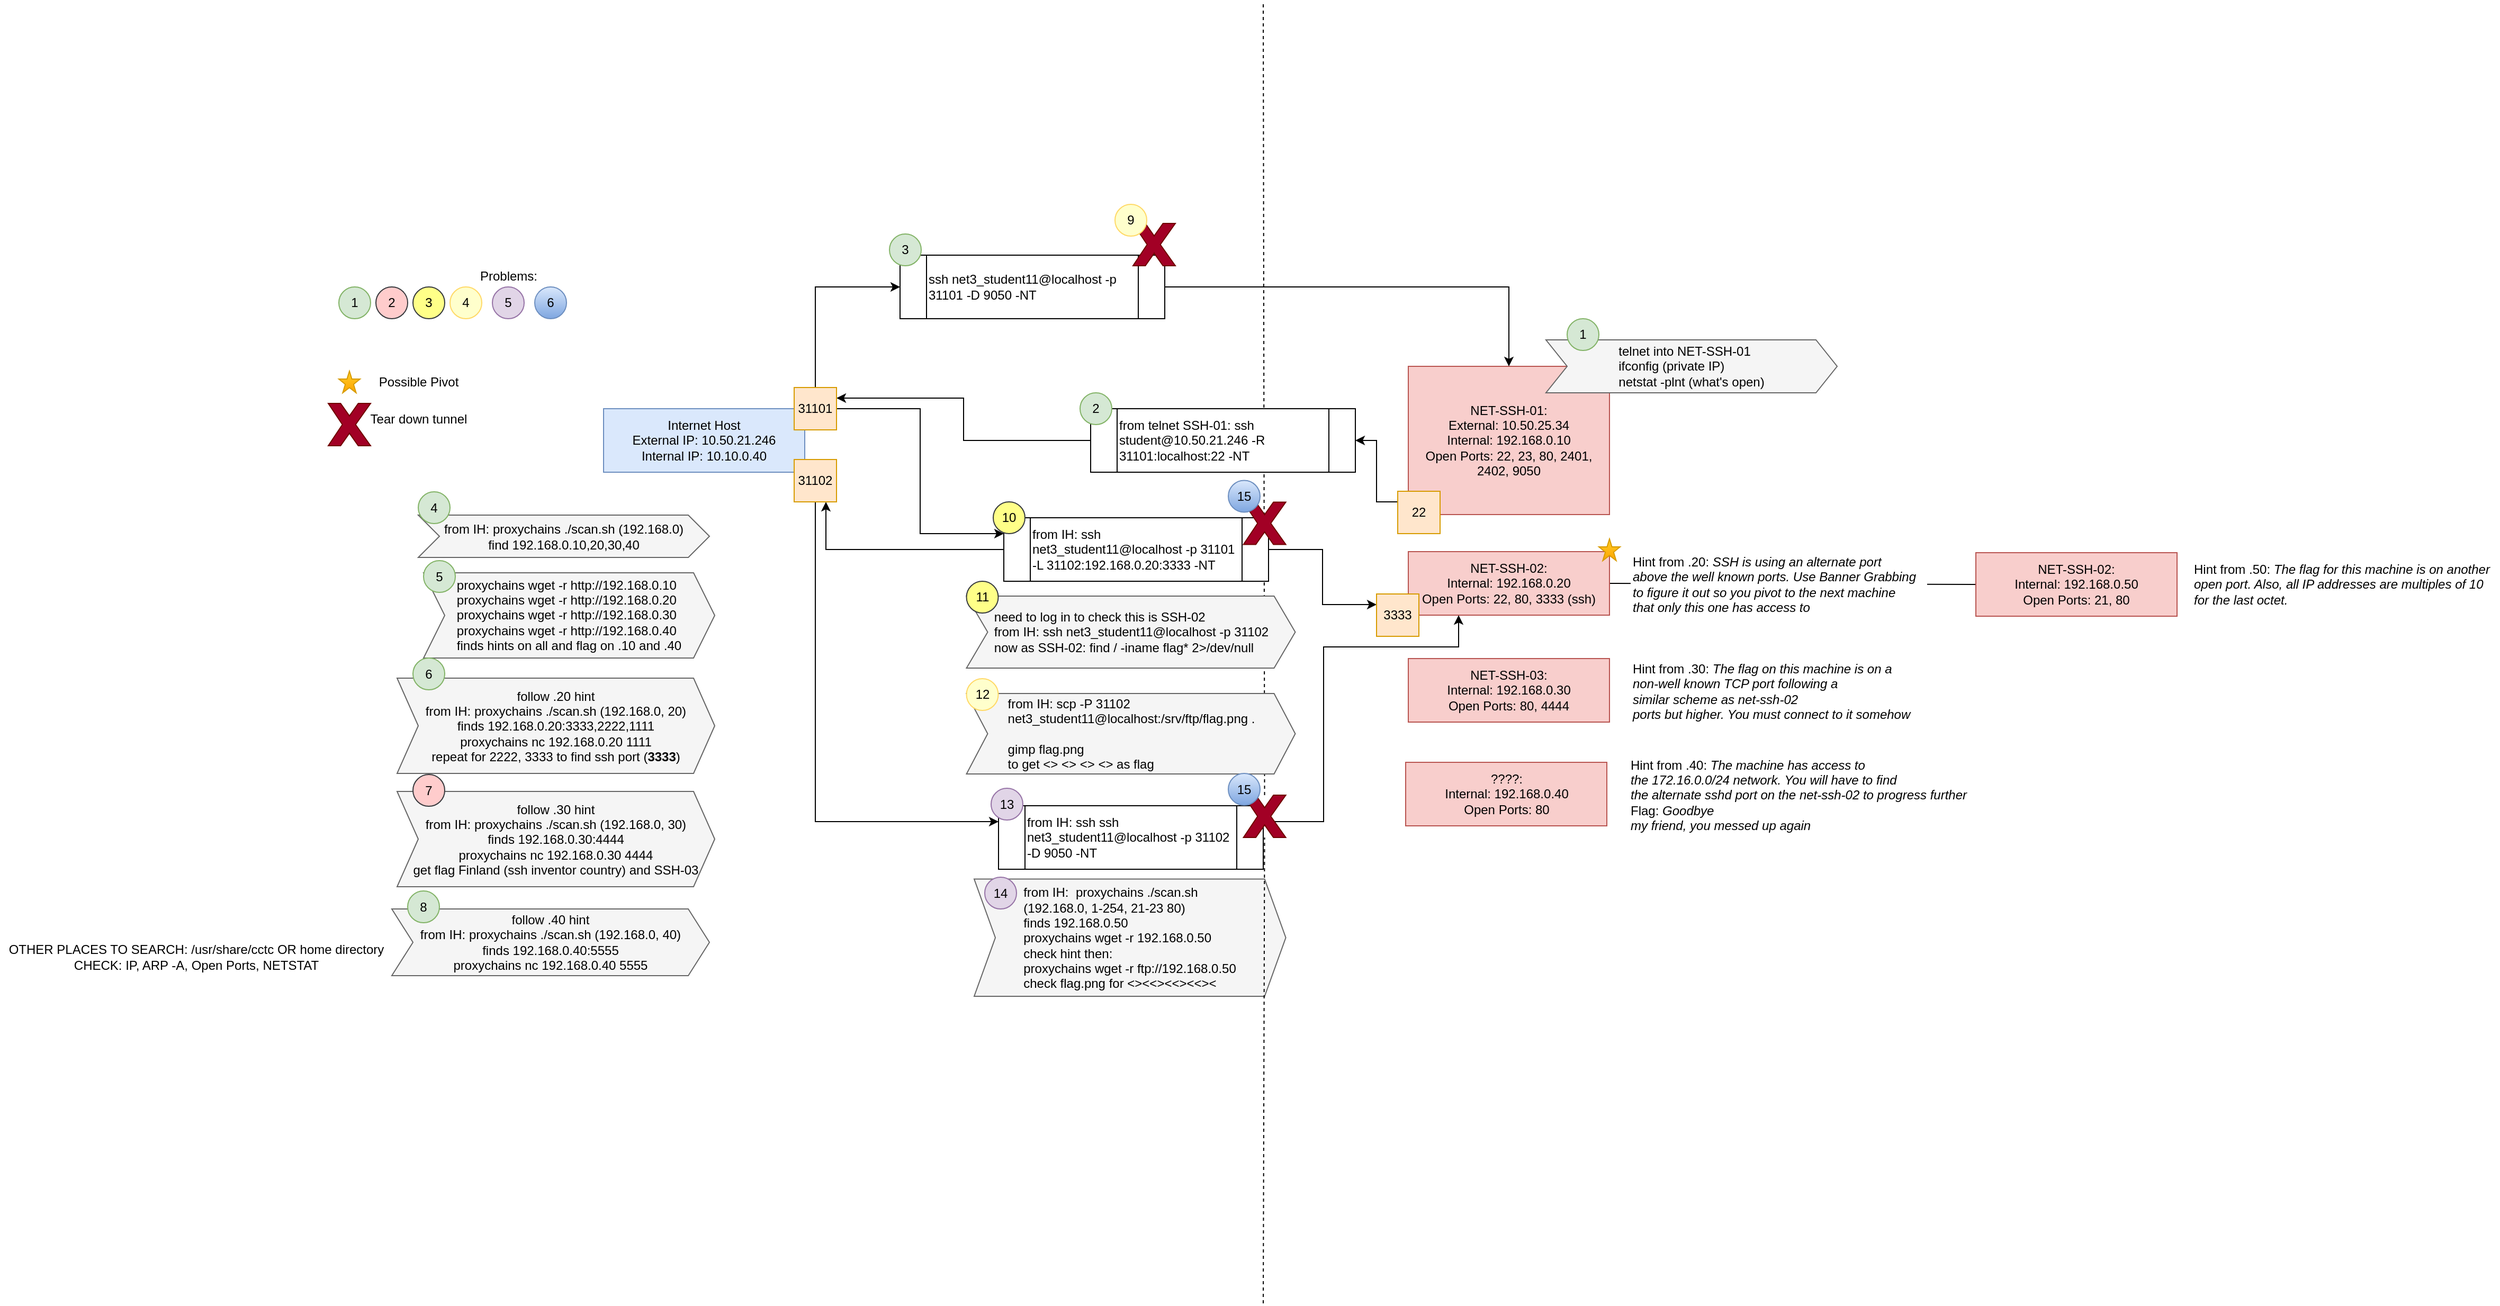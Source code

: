 <mxfile version="16.5.6" type="github"><diagram id="JSSCa7bkJR9PmikTlj4o" name="Page-1"><mxGraphModel dx="1888" dy="1589" grid="1" gridSize="10" guides="1" tooltips="1" connect="1" arrows="1" fold="1" page="1" pageScale="1" pageWidth="850" pageHeight="1100" math="0" shadow="0"><root><mxCell id="0"/><mxCell id="1" parent="0"/><mxCell id="V4ygMix9neK_rHeA2cn2-54" value="" style="endArrow=none;dashed=1;html=1;rounded=0;fontColor=#000000;startArrow=none;" parent="1" source="V4ygMix9neK_rHeA2cn2-55" edge="1"><mxGeometry width="50" height="50" relative="1" as="geometry"><mxPoint x="503" y="1040" as="sourcePoint"/><mxPoint x="503" y="-190" as="targetPoint"/></mxGeometry></mxCell><mxCell id="V4ygMix9neK_rHeA2cn2-47" value="" style="endArrow=none;html=1;rounded=0;fontColor=#99FF99;exitX=1;exitY=0.5;exitDx=0;exitDy=0;entryX=0;entryY=0.5;entryDx=0;entryDy=0;" parent="1" source="duze3X__lLn2EJtRwXXi-15" target="V4ygMix9neK_rHeA2cn2-45" edge="1"><mxGeometry width="50" height="50" relative="1" as="geometry"><mxPoint x="820" y="520" as="sourcePoint"/><mxPoint x="1170" y="360" as="targetPoint"/></mxGeometry></mxCell><mxCell id="2QfLTyrHY2M2lkCo5Ux--1" value="Internet Host&lt;br&gt;External IP: 10.50.21.246&lt;br&gt;Internal IP: 10.10.0.40" style="rounded=0;whiteSpace=wrap;html=1;fillColor=#dae8fc;strokeColor=#6c8ebf;" parent="1" vertex="1"><mxGeometry x="-120" y="195" width="190" height="60" as="geometry"/></mxCell><mxCell id="2QfLTyrHY2M2lkCo5Ux--8" value="NET-SSH-01:&lt;br&gt;External: 10.50.25.34&lt;br&gt;Internal:&amp;nbsp;192.168.0.10&lt;br&gt;Open Ports: 22, 23, 80, 2401, 2402, 9050" style="rounded=0;whiteSpace=wrap;html=1;fillColor=#f8cecc;strokeColor=#b85450;" parent="1" vertex="1"><mxGeometry x="640" y="155" width="190" height="140" as="geometry"/></mxCell><mxCell id="duze3X__lLn2EJtRwXXi-10" style="edgeStyle=orthogonalEdgeStyle;rounded=0;orthogonalLoop=1;jettySize=auto;html=1;exitX=0;exitY=0.5;exitDx=0;exitDy=0;entryX=1;entryY=0.25;entryDx=0;entryDy=0;" parent="1" source="duze3X__lLn2EJtRwXXi-2" target="duze3X__lLn2EJtRwXXi-9" edge="1"><mxGeometry relative="1" as="geometry"/></mxCell><mxCell id="duze3X__lLn2EJtRwXXi-2" value="from telnet SSH-01: ssh student@10.50.21.246 -R 31101:localhost:22 -NT" style="shape=process;whiteSpace=wrap;html=1;backgroundOutline=1;align=left;" parent="1" vertex="1"><mxGeometry x="340" y="195" width="250" height="60" as="geometry"/></mxCell><mxCell id="duze3X__lLn2EJtRwXXi-6" style="edgeStyle=orthogonalEdgeStyle;rounded=0;orthogonalLoop=1;jettySize=auto;html=1;exitX=0;exitY=0.25;exitDx=0;exitDy=0;entryX=1;entryY=0.5;entryDx=0;entryDy=0;" parent="1" source="duze3X__lLn2EJtRwXXi-5" target="duze3X__lLn2EJtRwXXi-2" edge="1"><mxGeometry relative="1" as="geometry"/></mxCell><mxCell id="duze3X__lLn2EJtRwXXi-5" value="22" style="whiteSpace=wrap;html=1;aspect=fixed;fillColor=#ffe6cc;strokeColor=#d79b00;" parent="1" vertex="1"><mxGeometry x="630" y="273" width="40" height="40" as="geometry"/></mxCell><mxCell id="duze3X__lLn2EJtRwXXi-13" style="edgeStyle=orthogonalEdgeStyle;rounded=0;orthogonalLoop=1;jettySize=auto;html=1;exitX=0.5;exitY=0;exitDx=0;exitDy=0;entryX=0;entryY=0.5;entryDx=0;entryDy=0;" parent="1" source="duze3X__lLn2EJtRwXXi-9" target="duze3X__lLn2EJtRwXXi-11" edge="1"><mxGeometry relative="1" as="geometry"/></mxCell><mxCell id="V4ygMix9neK_rHeA2cn2-27" style="edgeStyle=orthogonalEdgeStyle;rounded=0;orthogonalLoop=1;jettySize=auto;html=1;exitX=1;exitY=0.5;exitDx=0;exitDy=0;entryX=0;entryY=0.25;entryDx=0;entryDy=0;" parent="1" source="duze3X__lLn2EJtRwXXi-9" target="V4ygMix9neK_rHeA2cn2-17" edge="1"><mxGeometry relative="1" as="geometry"/></mxCell><mxCell id="duze3X__lLn2EJtRwXXi-9" value="31101" style="whiteSpace=wrap;html=1;aspect=fixed;fillColor=#ffe6cc;strokeColor=#d79b00;" parent="1" vertex="1"><mxGeometry x="60" y="175" width="40" height="40" as="geometry"/></mxCell><mxCell id="duze3X__lLn2EJtRwXXi-14" style="edgeStyle=orthogonalEdgeStyle;rounded=0;orthogonalLoop=1;jettySize=auto;html=1;exitX=1;exitY=0.5;exitDx=0;exitDy=0;entryX=0.5;entryY=0;entryDx=0;entryDy=0;" parent="1" source="duze3X__lLn2EJtRwXXi-11" target="2QfLTyrHY2M2lkCo5Ux--8" edge="1"><mxGeometry relative="1" as="geometry"/></mxCell><mxCell id="duze3X__lLn2EJtRwXXi-11" value="ssh net3_student11@localhost -p 31101 -D 9050 -NT" style="shape=process;whiteSpace=wrap;html=1;backgroundOutline=1;align=left;" parent="1" vertex="1"><mxGeometry x="160" y="50" width="250" height="60" as="geometry"/></mxCell><mxCell id="duze3X__lLn2EJtRwXXi-12" value="3" style="ellipse;whiteSpace=wrap;html=1;aspect=fixed;fillColor=#d5e8d4;strokeColor=#82b366;" parent="1" vertex="1"><mxGeometry x="150" y="30" width="30" height="30" as="geometry"/></mxCell><mxCell id="duze3X__lLn2EJtRwXXi-15" value="NET-SSH-02:&lt;br&gt;Internal:&amp;nbsp;192.168.0.20&lt;br&gt;Open Ports: 22, 80, 3333 (ssh)" style="rounded=0;whiteSpace=wrap;html=1;fillColor=#f8cecc;strokeColor=#b85450;" parent="1" vertex="1"><mxGeometry x="640" y="330" width="190" height="60" as="geometry"/></mxCell><mxCell id="duze3X__lLn2EJtRwXXi-16" value="NET-SSH-03:&lt;br&gt;Internal:&amp;nbsp;192.168.0.30&lt;br&gt;Open Ports: 80, 4444" style="rounded=0;whiteSpace=wrap;html=1;fillColor=#f8cecc;strokeColor=#b85450;" parent="1" vertex="1"><mxGeometry x="640" y="431" width="190" height="60" as="geometry"/></mxCell><mxCell id="duze3X__lLn2EJtRwXXi-17" value="????:&lt;br&gt;Internal:&amp;nbsp;192.168.0.40&lt;br&gt;Open Ports: 80" style="rounded=0;whiteSpace=wrap;html=1;fillColor=#f8cecc;strokeColor=#b85450;" parent="1" vertex="1"><mxGeometry x="637.5" y="529" width="190" height="60" as="geometry"/></mxCell><mxCell id="duze3X__lLn2EJtRwXXi-18" value="&lt;span style=&quot;color: rgb(0 , 0 , 0) ; text-align: left&quot;&gt;from IH:&amp;nbsp;&lt;/span&gt;&lt;font color=&quot;#000000&quot;&gt;proxychains ./scan.sh (192.168.0)&lt;br&gt;find 192.168.0.10,20,30,40&lt;br&gt;&lt;/font&gt;" style="shape=step;perimeter=stepPerimeter;whiteSpace=wrap;html=1;fixedSize=1;align=center;fillColor=#f5f5f5;fontColor=#333333;strokeColor=#666666;" parent="1" vertex="1"><mxGeometry x="-295" y="295.5" width="275" height="40" as="geometry"/></mxCell><mxCell id="mYg_Y59IcBYT0eOCHOQk-1" value="&lt;div style=&quot;text-align: left&quot;&gt;&lt;span style=&quot;color: rgb(0 , 0 , 0)&quot;&gt;telnet into NET-SSH-01&amp;nbsp;&lt;/span&gt;&lt;/div&gt;&lt;div style=&quot;text-align: left&quot;&gt;&lt;span style=&quot;color: rgb(0 , 0 , 0)&quot;&gt;ifconfig (private IP)&lt;/span&gt;&lt;/div&gt;&lt;div style=&quot;text-align: left&quot;&gt;&lt;span style=&quot;color: rgb(0 , 0 , 0)&quot;&gt;netstat -plnt (what's open)&lt;/span&gt;&lt;/div&gt;" style="shape=step;perimeter=stepPerimeter;whiteSpace=wrap;html=1;fixedSize=1;align=center;fillColor=#f5f5f5;fontColor=#333333;strokeColor=#666666;" parent="1" vertex="1"><mxGeometry x="770" y="130" width="275" height="50" as="geometry"/></mxCell><mxCell id="duze3X__lLn2EJtRwXXi-3" value="1" style="ellipse;whiteSpace=wrap;html=1;aspect=fixed;fillColor=#d5e8d4;strokeColor=#82b366;" parent="1" vertex="1"><mxGeometry x="790" y="110" width="30" height="30" as="geometry"/></mxCell><mxCell id="duze3X__lLn2EJtRwXXi-19" value="2" style="ellipse;whiteSpace=wrap;html=1;aspect=fixed;fillColor=#d5e8d4;strokeColor=#82b366;" parent="1" vertex="1"><mxGeometry x="330" y="180" width="30" height="30" as="geometry"/></mxCell><mxCell id="duze3X__lLn2EJtRwXXi-20" value="4" style="ellipse;whiteSpace=wrap;html=1;aspect=fixed;fillColor=#d5e8d4;strokeColor=#82b366;" parent="1" vertex="1"><mxGeometry x="-295" y="273.5" width="30" height="30" as="geometry"/></mxCell><mxCell id="duze3X__lLn2EJtRwXXi-21" value="&lt;div style=&quot;text-align: left&quot;&gt;&lt;span style=&quot;color: rgb(0 , 0 , 0)&quot;&gt;proxychains wget -r http://192.168.0.10&lt;/span&gt;&lt;/div&gt;&lt;div style=&quot;text-align: left&quot;&gt;&lt;span style=&quot;color: rgb(0 , 0 , 0)&quot;&gt;proxychains wget -r http://192.168.0.20&lt;/span&gt;&lt;span style=&quot;color: rgb(0 , 0 , 0)&quot;&gt;&lt;br&gt;&lt;/span&gt;&lt;/div&gt;&lt;div style=&quot;text-align: left&quot;&gt;&lt;span style=&quot;color: rgb(0 , 0 , 0)&quot;&gt;proxychains wget -r http://192.168.0.30&lt;/span&gt;&lt;span style=&quot;color: rgb(0 , 0 , 0)&quot;&gt;&lt;br&gt;&lt;/span&gt;&lt;/div&gt;&lt;div style=&quot;text-align: left&quot;&gt;&lt;span style=&quot;color: rgb(0 , 0 , 0)&quot;&gt;proxychains wget -r http://192.168.0.40&lt;/span&gt;&lt;span style=&quot;color: rgb(0 , 0 , 0)&quot;&gt;&lt;br&gt;&lt;/span&gt;&lt;/div&gt;&lt;div style=&quot;text-align: left&quot;&gt;&lt;span style=&quot;color: rgb(0 , 0 , 0)&quot;&gt;finds hints on all and flag on .10 and .40&lt;/span&gt;&lt;/div&gt;" style="shape=step;perimeter=stepPerimeter;whiteSpace=wrap;html=1;fixedSize=1;align=center;fillColor=#f5f5f5;fontColor=#333333;strokeColor=#666666;" parent="1" vertex="1"><mxGeometry x="-290" y="350" width="275" height="80.5" as="geometry"/></mxCell><mxCell id="duze3X__lLn2EJtRwXXi-22" value="5" style="ellipse;whiteSpace=wrap;html=1;aspect=fixed;fillColor=#d5e8d4;strokeColor=#82b366;" parent="1" vertex="1"><mxGeometry x="-290" y="338.5" width="30" height="30" as="geometry"/></mxCell><mxCell id="duze3X__lLn2EJtRwXXi-23" value="Problems:" style="text;html=1;align=center;verticalAlign=middle;resizable=0;points=[];autosize=1;strokeColor=none;fillColor=none;" parent="1" vertex="1"><mxGeometry x="-245" y="60" width="70" height="20" as="geometry"/></mxCell><mxCell id="duze3X__lLn2EJtRwXXi-24" value="Hint from .20:&amp;nbsp;&lt;i&gt;&lt;span style=&quot;font-size: 9pt ; line-height: 107%&quot;&gt;SSH is using an alternate port &lt;br&gt;above the well known ports. Use Banner Grabbing &lt;br&gt;to figure it out so you pivot to the next machine &lt;br&gt;that only this one has access to&lt;/span&gt;&lt;/i&gt;" style="text;html=1;align=left;verticalAlign=middle;resizable=0;points=[];autosize=1;strokeColor=none;fillColor=#FFFFFF;" parent="1" vertex="1"><mxGeometry x="850" y="331" width="280" height="60" as="geometry"/></mxCell><mxCell id="duze3X__lLn2EJtRwXXi-25" value="Hint from .30: &lt;i&gt;The flag on this machine is on a &lt;br&gt;non-well known TCP port following a &lt;br&gt;similar scheme as net-ssh-02 &lt;br&gt;ports but higher. You must connect to it somehow&amp;nbsp;&lt;/i&gt;&amp;nbsp;" style="text;html=1;align=left;verticalAlign=middle;resizable=0;points=[];autosize=1;strokeColor=none;fillColor=none;" parent="1" vertex="1"><mxGeometry x="850" y="432" width="280" height="60" as="geometry"/></mxCell><mxCell id="duze3X__lLn2EJtRwXXi-27" value="&lt;div&gt;Hint from .40: &lt;i&gt;The machine has access to&amp;nbsp;&lt;/i&gt;&lt;/div&gt;&lt;div&gt;&lt;i&gt;the 172.16.0.0/24 network. You will have to find&amp;nbsp;&lt;/i&gt;&lt;/div&gt;&lt;div&gt;&lt;i&gt;the alternate sshd port on the net-ssh-02 to progress further&lt;/i&gt;&lt;/div&gt;&lt;div&gt;Flag: &lt;i&gt;Goodbye&lt;/i&gt;&lt;/div&gt;&lt;div&gt;&lt;i&gt;my friend, you messed up again&lt;/i&gt;&lt;/div&gt;" style="text;html=1;align=left;verticalAlign=middle;resizable=0;points=[];autosize=1;strokeColor=none;fillColor=none;" parent="1" vertex="1"><mxGeometry x="847.5" y="520" width="330" height="80" as="geometry"/></mxCell><mxCell id="V4ygMix9neK_rHeA2cn2-1" value="&lt;span style=&quot;color: rgb(0 , 0 , 0) ; text-align: left&quot;&gt;follow .20 hint&lt;br&gt;from IH:&amp;nbsp;&lt;/span&gt;&lt;font color=&quot;#000000&quot;&gt;proxychains ./scan.sh (192.168.0, 20)&lt;br&gt;finds 192.168.0.20:3333,2222,1111&lt;br&gt;&lt;/font&gt;&lt;span style=&quot;color: rgb(0 , 0 , 0)&quot;&gt;proxychains nc 192.168.0.20 1111&lt;/span&gt;&lt;br style=&quot;color: rgb(0 , 0 , 0)&quot;&gt;&lt;span style=&quot;color: rgb(0 , 0 , 0)&quot;&gt;repeat for 2222, 3333 to find ssh port (&lt;/span&gt;&lt;b style=&quot;color: rgb(0 , 0 , 0)&quot;&gt;3333&lt;/b&gt;&lt;span style=&quot;color: rgb(0 , 0 , 0)&quot;&gt;)&lt;/span&gt;&lt;font color=&quot;#000000&quot;&gt;&lt;br&gt;&lt;/font&gt;" style="shape=step;perimeter=stepPerimeter;whiteSpace=wrap;html=1;fixedSize=1;align=center;fillColor=#f5f5f5;fontColor=#333333;strokeColor=#666666;" parent="1" vertex="1"><mxGeometry x="-315" y="449.5" width="300" height="90" as="geometry"/></mxCell><mxCell id="V4ygMix9neK_rHeA2cn2-2" value="6" style="ellipse;whiteSpace=wrap;html=1;aspect=fixed;fillColor=#d5e8d4;strokeColor=#82b366;" parent="1" vertex="1"><mxGeometry x="-300" y="430.5" width="30" height="30" as="geometry"/></mxCell><mxCell id="V4ygMix9neK_rHeA2cn2-7" value="&lt;span style=&quot;color: rgb(0 , 0 , 0) ; text-align: left&quot;&gt;follow .30 hint&lt;br&gt;from IH:&amp;nbsp;&lt;/span&gt;&lt;font color=&quot;#000000&quot;&gt;proxychains ./scan.sh (192.168.0, 30)&lt;br&gt;finds 192.168.0.30:4444&lt;br&gt;&lt;/font&gt;&lt;span style=&quot;color: rgb(0 , 0 , 0)&quot;&gt;proxychains nc 192.168.0.30 4444&lt;br&gt;&lt;/span&gt;&lt;font color=&quot;#000000&quot;&gt;get flag Finland (ssh inventor country) and SSH-03&lt;br&gt;&lt;/font&gt;" style="shape=step;perimeter=stepPerimeter;whiteSpace=wrap;html=1;fixedSize=1;align=center;fillColor=#f5f5f5;fontColor=#333333;strokeColor=#666666;" parent="1" vertex="1"><mxGeometry x="-315" y="556.5" width="300" height="90" as="geometry"/></mxCell><mxCell id="V4ygMix9neK_rHeA2cn2-4" value="7" style="ellipse;whiteSpace=wrap;html=1;aspect=fixed;fillColor=#ffcccc;strokeColor=#36393d;" parent="1" vertex="1"><mxGeometry x="-300" y="540.5" width="30" height="30" as="geometry"/></mxCell><mxCell id="V4ygMix9neK_rHeA2cn2-10" value="&lt;span style=&quot;color: rgb(0 , 0 , 0) ; text-align: left&quot;&gt;follow .40 hint&lt;br&gt;from IH:&amp;nbsp;&lt;/span&gt;&lt;font color=&quot;#000000&quot;&gt;proxychains ./scan.sh (192.168.0, 40)&lt;br&gt;finds 192.168.0.40:5555&lt;br&gt;&lt;/font&gt;&lt;span style=&quot;color: rgb(0 , 0 , 0)&quot;&gt;proxychains nc 192.168.0.40 5555&lt;/span&gt;&lt;font color=&quot;#000000&quot;&gt;&lt;br&gt;&lt;/font&gt;" style="shape=step;perimeter=stepPerimeter;whiteSpace=wrap;html=1;fixedSize=1;align=center;fillColor=#f5f5f5;fontColor=#333333;strokeColor=#666666;" parent="1" vertex="1"><mxGeometry x="-320" y="667.5" width="300" height="63" as="geometry"/></mxCell><mxCell id="V4ygMix9neK_rHeA2cn2-11" value="8" style="ellipse;whiteSpace=wrap;html=1;aspect=fixed;fillColor=#d5e8d4;strokeColor=#82b366;" parent="1" vertex="1"><mxGeometry x="-305" y="650.5" width="30" height="30" as="geometry"/></mxCell><mxCell id="V4ygMix9neK_rHeA2cn2-12" value="&lt;div&gt;OTHER PLACES TO SEARCH: /usr/share/cctc OR home directory&lt;/div&gt;&lt;div&gt;CHECK: IP, ARP -A, Open Ports, NETSTAT&lt;/div&gt;" style="text;html=1;align=center;verticalAlign=middle;resizable=0;points=[];autosize=1;strokeColor=none;fillColor=none;" parent="1" vertex="1"><mxGeometry x="-690" y="697.5" width="370" height="30" as="geometry"/></mxCell><mxCell id="V4ygMix9neK_rHeA2cn2-13" value="" style="verticalLabelPosition=bottom;verticalAlign=top;html=1;shape=mxgraph.basic.x;fillColor=#a20025;fontColor=#ffffff;strokeColor=#6F0000;" parent="1" vertex="1"><mxGeometry x="380" y="20" width="40" height="40" as="geometry"/></mxCell><mxCell id="V4ygMix9neK_rHeA2cn2-16" value="9" style="ellipse;whiteSpace=wrap;html=1;aspect=fixed;fillColor=#FFFFCC;strokeColor=#FFD966;" parent="1" vertex="1"><mxGeometry x="363" y="2" width="30" height="30" as="geometry"/></mxCell><mxCell id="V4ygMix9neK_rHeA2cn2-22" style="edgeStyle=orthogonalEdgeStyle;rounded=0;orthogonalLoop=1;jettySize=auto;html=1;exitX=1;exitY=0.5;exitDx=0;exitDy=0;entryX=0;entryY=0.25;entryDx=0;entryDy=0;" parent="1" source="V4ygMix9neK_rHeA2cn2-17" target="V4ygMix9neK_rHeA2cn2-21" edge="1"><mxGeometry relative="1" as="geometry"/></mxCell><mxCell id="V4ygMix9neK_rHeA2cn2-28" style="edgeStyle=orthogonalEdgeStyle;rounded=0;orthogonalLoop=1;jettySize=auto;html=1;exitX=0;exitY=0.5;exitDx=0;exitDy=0;entryX=0.75;entryY=1;entryDx=0;entryDy=0;" parent="1" source="V4ygMix9neK_rHeA2cn2-17" target="V4ygMix9neK_rHeA2cn2-29" edge="1"><mxGeometry relative="1" as="geometry"><mxPoint x="40" y="280" as="targetPoint"/></mxGeometry></mxCell><mxCell id="V4ygMix9neK_rHeA2cn2-17" value="from IH:&amp;nbsp;ssh net3_student11@localhost -p 31101 -L 31102:192.168.0.20:3333 -NT" style="shape=process;whiteSpace=wrap;html=1;backgroundOutline=1;align=left;" parent="1" vertex="1"><mxGeometry x="258" y="298" width="250" height="60" as="geometry"/></mxCell><mxCell id="V4ygMix9neK_rHeA2cn2-18" value="10" style="ellipse;whiteSpace=wrap;html=1;aspect=fixed;fillColor=#ffff88;strokeColor=#36393d;" parent="1" vertex="1"><mxGeometry x="248" y="283" width="30" height="30" as="geometry"/></mxCell><mxCell id="V4ygMix9neK_rHeA2cn2-21" value="3333" style="whiteSpace=wrap;html=1;aspect=fixed;fillColor=#ffe6cc;strokeColor=#d79b00;" parent="1" vertex="1"><mxGeometry x="610" y="370" width="40" height="40" as="geometry"/></mxCell><mxCell id="V4ygMix9neK_rHeA2cn2-24" value="&lt;div style=&quot;text-align: left&quot;&gt;&lt;span style=&quot;color: rgb(0 , 0 , 0)&quot;&gt;need to log in to check this is SSH-02&lt;/span&gt;&lt;br style=&quot;color: rgb(0 , 0 , 0)&quot;&gt;&lt;span style=&quot;color: rgb(0 , 0 , 0)&quot;&gt;from IH:&amp;nbsp;ssh net3_student11@localhost -p 31102&lt;/span&gt;&lt;br&gt;&lt;/div&gt;&lt;div style=&quot;text-align: left&quot;&gt;&lt;span style=&quot;color: rgb(0 , 0 , 0)&quot;&gt;now as SSH-02: find / -iname flag* 2&amp;gt;/dev/null&lt;/span&gt;&lt;br&gt;&lt;/div&gt;" style="shape=step;perimeter=stepPerimeter;html=1;fixedSize=1;align=center;fillColor=#f5f5f5;fontColor=#333333;strokeColor=#666666;whiteSpace=wrap;" parent="1" vertex="1"><mxGeometry x="222.75" y="372" width="310.5" height="68" as="geometry"/></mxCell><mxCell id="V4ygMix9neK_rHeA2cn2-25" value="11" style="ellipse;whiteSpace=wrap;html=1;aspect=fixed;fillColor=#ffff88;strokeColor=#36393d;" parent="1" vertex="1"><mxGeometry x="222.75" y="358" width="30" height="30" as="geometry"/></mxCell><mxCell id="V4ygMix9neK_rHeA2cn2-33" style="edgeStyle=orthogonalEdgeStyle;rounded=0;orthogonalLoop=1;jettySize=auto;html=1;exitX=0.5;exitY=1;exitDx=0;exitDy=0;entryX=0;entryY=0.25;entryDx=0;entryDy=0;fontColor=#99FF99;" parent="1" source="V4ygMix9neK_rHeA2cn2-29" target="V4ygMix9neK_rHeA2cn2-32" edge="1"><mxGeometry relative="1" as="geometry"/></mxCell><mxCell id="V4ygMix9neK_rHeA2cn2-29" value="31102" style="whiteSpace=wrap;html=1;aspect=fixed;fillColor=#ffe6cc;strokeColor=#d79b00;" parent="1" vertex="1"><mxGeometry x="60" y="243" width="40" height="40" as="geometry"/></mxCell><mxCell id="V4ygMix9neK_rHeA2cn2-30" value="&lt;div style=&quot;text-align: left&quot;&gt;&lt;font color=&quot;#000000&quot;&gt;from IH: scp -P 31102&amp;nbsp;&lt;/font&gt;&lt;/div&gt;&lt;div style=&quot;text-align: left&quot;&gt;&lt;font color=&quot;#000000&quot;&gt;net3_student11@localhost:/srv/ftp/flag.png .&lt;/font&gt;&lt;br&gt;&lt;/div&gt;&lt;div style=&quot;text-align: left&quot;&gt;&lt;font color=&quot;#000000&quot;&gt;&lt;br&gt;&lt;/font&gt;&lt;/div&gt;&lt;div style=&quot;text-align: left&quot;&gt;&lt;font color=&quot;#000000&quot;&gt;gimp flag.png&lt;/font&gt;&lt;/div&gt;&lt;div style=&quot;text-align: left&quot;&gt;&lt;font color=&quot;#000000&quot;&gt;to get &amp;lt;&amp;gt; &amp;lt;&amp;gt; &amp;lt;&amp;gt; &amp;lt;&amp;gt; as flag&lt;/font&gt;&lt;/div&gt;" style="shape=step;perimeter=stepPerimeter;html=1;fixedSize=1;align=center;fillColor=#f5f5f5;fontColor=#333333;strokeColor=#666666;whiteSpace=wrap;" parent="1" vertex="1"><mxGeometry x="222.75" y="464" width="310.5" height="76" as="geometry"/></mxCell><mxCell id="V4ygMix9neK_rHeA2cn2-31" value="12" style="ellipse;whiteSpace=wrap;html=1;aspect=fixed;fillColor=#FFFFCC;strokeColor=#FFD966;" parent="1" vertex="1"><mxGeometry x="222.75" y="450" width="30" height="30" as="geometry"/></mxCell><mxCell id="V4ygMix9neK_rHeA2cn2-34" style="edgeStyle=orthogonalEdgeStyle;rounded=0;orthogonalLoop=1;jettySize=auto;html=1;exitX=1;exitY=0.25;exitDx=0;exitDy=0;entryX=0.25;entryY=1;entryDx=0;entryDy=0;fontColor=#99FF99;" parent="1" source="V4ygMix9neK_rHeA2cn2-32" target="duze3X__lLn2EJtRwXXi-15" edge="1"><mxGeometry relative="1" as="geometry"><Array as="points"><mxPoint x="560" y="585"/><mxPoint x="560" y="420"/><mxPoint x="688" y="420"/></Array></mxGeometry></mxCell><mxCell id="V4ygMix9neK_rHeA2cn2-32" value="from IH:&amp;nbsp;ssh ssh net3_student11@localhost -p 31102 -D 9050 -NT" style="shape=process;whiteSpace=wrap;html=1;backgroundOutline=1;align=left;" parent="1" vertex="1"><mxGeometry x="253" y="570" width="250" height="60" as="geometry"/></mxCell><mxCell id="V4ygMix9neK_rHeA2cn2-35" value="13" style="ellipse;whiteSpace=wrap;html=1;aspect=fixed;fillColor=#e1d5e7;strokeColor=#9673a6;" parent="1" vertex="1"><mxGeometry x="246" y="553.5" width="30" height="30" as="geometry"/></mxCell><mxCell id="V4ygMix9neK_rHeA2cn2-36" value="1" style="ellipse;whiteSpace=wrap;html=1;aspect=fixed;fillColor=#d5e8d4;strokeColor=#82b366;" parent="1" vertex="1"><mxGeometry x="-370" y="80" width="30" height="30" as="geometry"/></mxCell><mxCell id="V4ygMix9neK_rHeA2cn2-38" value="4" style="ellipse;whiteSpace=wrap;html=1;aspect=fixed;fillColor=#FFFFCC;strokeColor=#FFD966;" parent="1" vertex="1"><mxGeometry x="-265" y="80" width="30" height="30" as="geometry"/></mxCell><mxCell id="V4ygMix9neK_rHeA2cn2-39" value="5" style="ellipse;whiteSpace=wrap;html=1;aspect=fixed;fillColor=#e1d5e7;strokeColor=#9673a6;" parent="1" vertex="1"><mxGeometry x="-225" y="80" width="30" height="30" as="geometry"/></mxCell><mxCell id="V4ygMix9neK_rHeA2cn2-40" value="3" style="ellipse;whiteSpace=wrap;html=1;aspect=fixed;fillColor=#ffff88;strokeColor=#36393d;" parent="1" vertex="1"><mxGeometry x="-300" y="80" width="30" height="30" as="geometry"/></mxCell><mxCell id="V4ygMix9neK_rHeA2cn2-42" value="2" style="ellipse;whiteSpace=wrap;html=1;aspect=fixed;fillColor=#ffcccc;strokeColor=#36393d;" parent="1" vertex="1"><mxGeometry x="-335" y="80" width="30" height="30" as="geometry"/></mxCell><mxCell id="V4ygMix9neK_rHeA2cn2-43" value="&lt;div style=&quot;text-align: left&quot;&gt;&lt;font color=&quot;#000000&quot;&gt;from IH:&amp;nbsp;&amp;nbsp;&lt;/font&gt;&lt;span style=&quot;color: rgb(0 , 0 , 0)&quot;&gt;proxychains ./scan.sh&amp;nbsp;&lt;/span&gt;&lt;/div&gt;&lt;div style=&quot;text-align: left&quot;&gt;&lt;span style=&quot;color: rgb(0 , 0 , 0)&quot;&gt;(192.168.0, 1-254, 21-23 80)&lt;/span&gt;&lt;/div&gt;&lt;div style=&quot;text-align: left&quot;&gt;&lt;span style=&quot;color: rgb(0 , 0 , 0)&quot;&gt;finds 192.168.0.50&lt;/span&gt;&lt;/div&gt;&lt;div style=&quot;text-align: left&quot;&gt;&lt;span style=&quot;color: rgb(0 , 0 , 0)&quot;&gt;proxychains wget -r 192.168.0.50&lt;/span&gt;&lt;/div&gt;&lt;div style=&quot;text-align: left&quot;&gt;&lt;span style=&quot;color: rgb(0 , 0 , 0)&quot;&gt;check hint then:&amp;nbsp;&lt;/span&gt;&lt;/div&gt;&lt;div style=&quot;text-align: left&quot;&gt;&lt;span&gt;&lt;font color=&quot;#000000&quot;&gt;proxychains wget -r ftp://192.168.0.50&lt;/font&gt;&lt;/span&gt;&lt;/div&gt;&lt;div style=&quot;text-align: left&quot;&gt;&lt;span&gt;&lt;font color=&quot;#000000&quot;&gt;check flag.png for&amp;nbsp;&lt;/font&gt;&lt;/span&gt;&lt;span style=&quot;color: rgb(0 , 0 , 0)&quot;&gt;&amp;lt;&amp;gt;&amp;lt;&amp;lt;&amp;gt;&amp;lt;&amp;lt;&amp;gt;&amp;lt;&amp;lt;&amp;gt;&amp;lt;&lt;/span&gt;&lt;/div&gt;" style="shape=step;perimeter=stepPerimeter;html=1;fixedSize=1;align=center;fillColor=#f5f5f5;fontColor=#333333;strokeColor=#666666;whiteSpace=wrap;" parent="1" vertex="1"><mxGeometry x="230" y="639.25" width="294.31" height="110.75" as="geometry"/></mxCell><mxCell id="V4ygMix9neK_rHeA2cn2-44" value="14" style="ellipse;whiteSpace=wrap;html=1;aspect=fixed;fillColor=#e1d5e7;strokeColor=#9673a6;" parent="1" vertex="1"><mxGeometry x="240" y="637.5" width="30" height="30" as="geometry"/></mxCell><mxCell id="V4ygMix9neK_rHeA2cn2-45" value="NET-SSH-02:&lt;br&gt;Internal:&amp;nbsp;192.168.0.50&lt;br&gt;Open Ports: 21, 80" style="rounded=0;whiteSpace=wrap;html=1;fillColor=#f8cecc;strokeColor=#b85450;" parent="1" vertex="1"><mxGeometry x="1176" y="331" width="190" height="60" as="geometry"/></mxCell><mxCell id="V4ygMix9neK_rHeA2cn2-46" value="Hint from .50: &lt;i&gt;The flag for this machine is on another&lt;br&gt;open port. Also, all IP addresses are multiples of 10&lt;br&gt;for the last octet.&lt;br&gt;&lt;/i&gt;" style="text;html=1;align=left;verticalAlign=middle;resizable=0;points=[];autosize=1;strokeColor=none;fillColor=none;" parent="1" vertex="1"><mxGeometry x="1380" y="336" width="290" height="50" as="geometry"/></mxCell><mxCell id="V4ygMix9neK_rHeA2cn2-48" value="" style="verticalLabelPosition=bottom;verticalAlign=top;html=1;shape=mxgraph.basic.star;strokeColor=#d79b00;fillColor=#ffcd28;gradientColor=#ffa500;" parent="1" vertex="1"><mxGeometry x="820" y="318" width="20" height="20.5" as="geometry"/></mxCell><mxCell id="V4ygMix9neK_rHeA2cn2-50" value="" style="verticalLabelPosition=bottom;verticalAlign=top;html=1;shape=mxgraph.basic.star;strokeColor=#d79b00;fillColor=#ffcd28;gradientColor=#ffa500;" parent="1" vertex="1"><mxGeometry x="-370" y="159.5" width="20" height="20.5" as="geometry"/></mxCell><mxCell id="V4ygMix9neK_rHeA2cn2-51" value="Possible Pivot" style="text;html=1;align=center;verticalAlign=middle;resizable=0;points=[];autosize=1;strokeColor=none;fillColor=none;fontColor=#000000;" parent="1" vertex="1"><mxGeometry x="-340" y="160" width="90" height="20" as="geometry"/></mxCell><mxCell id="V4ygMix9neK_rHeA2cn2-52" value="" style="verticalLabelPosition=bottom;verticalAlign=top;html=1;shape=mxgraph.basic.x;fillColor=#a20025;fontColor=#ffffff;strokeColor=#6F0000;" parent="1" vertex="1"><mxGeometry x="-380" y="190" width="40" height="40" as="geometry"/></mxCell><mxCell id="V4ygMix9neK_rHeA2cn2-53" value="Tear down tunnel" style="text;html=1;align=center;verticalAlign=middle;resizable=0;points=[];autosize=1;strokeColor=none;fillColor=none;fontColor=#000000;" parent="1" vertex="1"><mxGeometry x="-350" y="195" width="110" height="20" as="geometry"/></mxCell><mxCell id="V4ygMix9neK_rHeA2cn2-56" value="6" style="ellipse;whiteSpace=wrap;html=1;aspect=fixed;fillColor=#dae8fc;strokeColor=#6c8ebf;gradientColor=#7ea6e0;" parent="1" vertex="1"><mxGeometry x="-185" y="80" width="30" height="30" as="geometry"/></mxCell><mxCell id="V4ygMix9neK_rHeA2cn2-55" value="" style="verticalLabelPosition=bottom;verticalAlign=top;html=1;shape=mxgraph.basic.x;fillColor=#a20025;fontColor=#ffffff;strokeColor=#6F0000;" parent="1" vertex="1"><mxGeometry x="484.31" y="560" width="40" height="40" as="geometry"/></mxCell><mxCell id="V4ygMix9neK_rHeA2cn2-57" value="" style="endArrow=none;dashed=1;html=1;rounded=0;fontColor=#000000;" parent="1" target="V4ygMix9neK_rHeA2cn2-55" edge="1"><mxGeometry width="50" height="50" relative="1" as="geometry"><mxPoint x="503" y="1040" as="sourcePoint"/><mxPoint x="503" y="-190" as="targetPoint"/></mxGeometry></mxCell><mxCell id="V4ygMix9neK_rHeA2cn2-58" value="15" style="ellipse;whiteSpace=wrap;html=1;aspect=fixed;fillColor=#dae8fc;strokeColor=#6c8ebf;gradientColor=#7ea6e0;" parent="1" vertex="1"><mxGeometry x="470" y="539.5" width="30" height="30" as="geometry"/></mxCell><mxCell id="V4ygMix9neK_rHeA2cn2-59" value="" style="verticalLabelPosition=bottom;verticalAlign=top;html=1;shape=mxgraph.basic.x;fillColor=#a20025;fontColor=#ffffff;strokeColor=#6F0000;" parent="1" vertex="1"><mxGeometry x="484.31" y="283.25" width="40" height="40" as="geometry"/></mxCell><mxCell id="V4ygMix9neK_rHeA2cn2-60" value="15" style="ellipse;whiteSpace=wrap;html=1;aspect=fixed;fillColor=#dae8fc;strokeColor=#6c8ebf;gradientColor=#7ea6e0;" parent="1" vertex="1"><mxGeometry x="470" y="262.75" width="30" height="30" as="geometry"/></mxCell></root></mxGraphModel></diagram></mxfile>